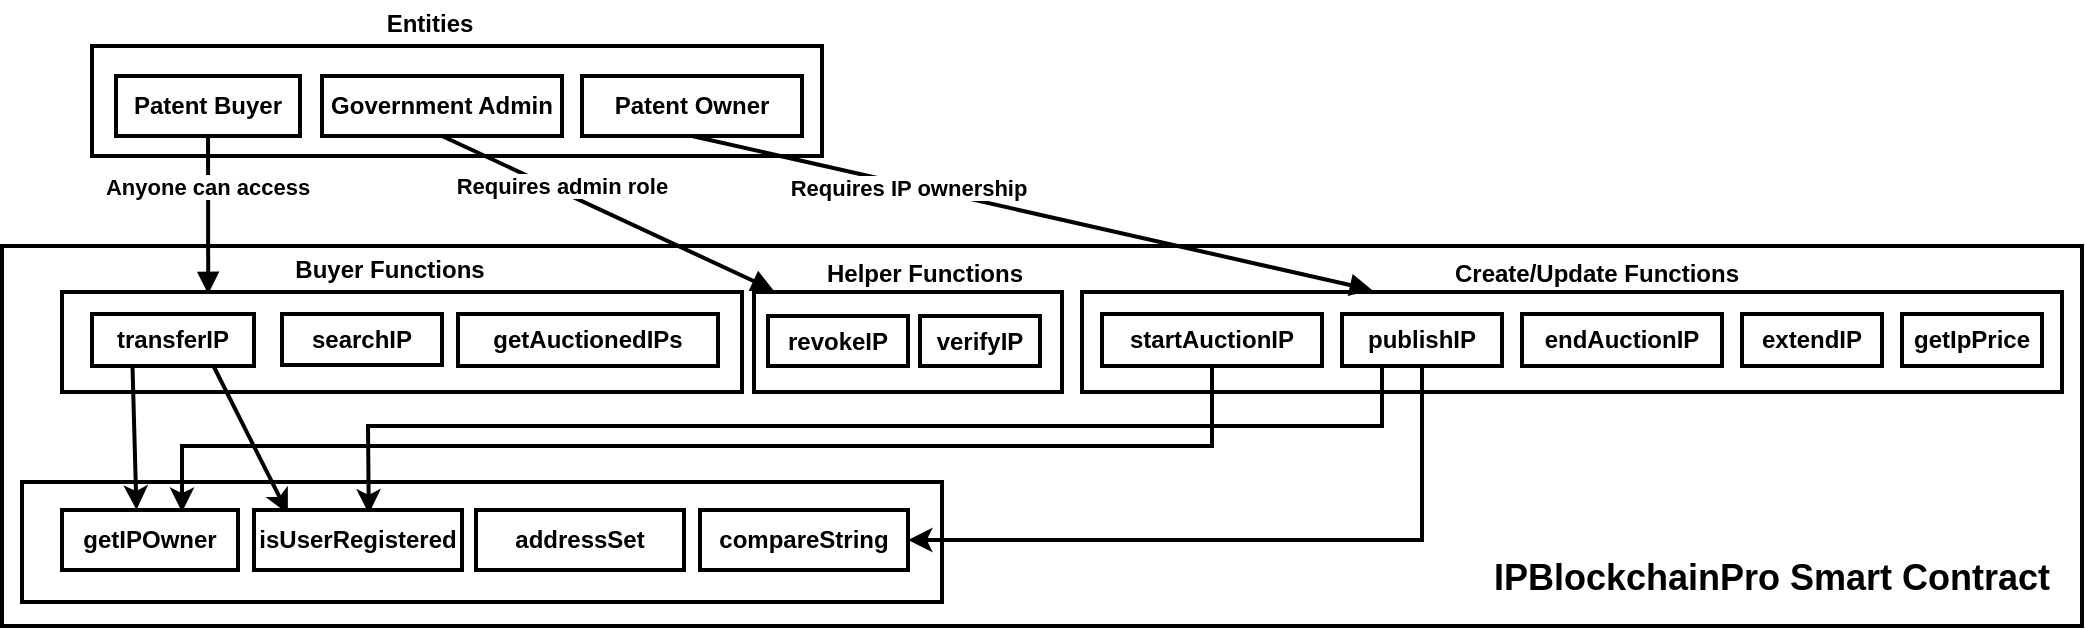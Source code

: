 <mxfile version="26.1.2">
  <diagram name="Page-1" id="2_DsXJcMFA6abNj_zJDH">
    <mxGraphModel dx="1426" dy="747" grid="1" gridSize="10" guides="1" tooltips="1" connect="1" arrows="1" fold="1" page="1" pageScale="1" pageWidth="827" pageHeight="1169" math="0" shadow="0">
      <root>
        <mxCell id="0" />
        <mxCell id="1" parent="0" />
        <mxCell id="LrcGKMAgqEGhQ38v0Edy-1" value="" style="whiteSpace=wrap;strokeWidth=2;movable=1;resizable=1;rotatable=1;deletable=1;editable=1;locked=0;connectable=1;" parent="1" vertex="1">
          <mxGeometry x="30" y="250" width="1040" height="190" as="geometry" />
        </mxCell>
        <mxCell id="wzRmupzMMeGvJA5d4_MF-13" value="" style="whiteSpace=wrap;strokeWidth=2;" vertex="1" parent="1">
          <mxGeometry x="570" y="273" width="490" height="50" as="geometry" />
        </mxCell>
        <mxCell id="LrcGKMAgqEGhQ38v0Edy-2" value="" style="whiteSpace=wrap;strokeWidth=2;" parent="1" vertex="1">
          <mxGeometry x="40" y="368" width="460" height="60" as="geometry" />
        </mxCell>
        <mxCell id="LrcGKMAgqEGhQ38v0Edy-3" value="" style="whiteSpace=wrap;strokeWidth=2;" parent="1" vertex="1">
          <mxGeometry x="60" y="273" width="340" height="50" as="geometry" />
        </mxCell>
        <mxCell id="LrcGKMAgqEGhQ38v0Edy-8" value="Entities" style="whiteSpace=wrap;strokeWidth=2;" parent="1" vertex="1">
          <mxGeometry x="75" y="150" width="365" height="55" as="geometry" />
        </mxCell>
        <mxCell id="LrcGKMAgqEGhQ38v0Edy-9" value="Government Admin" style="whiteSpace=wrap;strokeWidth=2;fontStyle=1" parent="1" vertex="1">
          <mxGeometry x="190" y="165" width="120" height="30" as="geometry" />
        </mxCell>
        <mxCell id="LrcGKMAgqEGhQ38v0Edy-11" value="Patent Buyer" style="whiteSpace=wrap;strokeWidth=2;fontStyle=1" parent="1" vertex="1">
          <mxGeometry x="87" y="165" width="92" height="30" as="geometry" />
        </mxCell>
        <mxCell id="LrcGKMAgqEGhQ38v0Edy-12" value="publishIP" style="whiteSpace=wrap;strokeWidth=2;fontStyle=1" parent="1" vertex="1">
          <mxGeometry x="700" y="284" width="80" height="26" as="geometry" />
        </mxCell>
        <mxCell id="LrcGKMAgqEGhQ38v0Edy-13" value="startAuctionIP" style="whiteSpace=wrap;strokeWidth=2;fontStyle=1" parent="1" vertex="1">
          <mxGeometry x="580" y="284" width="110" height="26" as="geometry" />
        </mxCell>
        <mxCell id="LrcGKMAgqEGhQ38v0Edy-14" value="endAuctionIP" style="whiteSpace=wrap;strokeWidth=2;fontStyle=1" parent="1" vertex="1">
          <mxGeometry x="790" y="284" width="100" height="26" as="geometry" />
        </mxCell>
        <mxCell id="LrcGKMAgqEGhQ38v0Edy-15" value="extendIP" style="whiteSpace=wrap;strokeWidth=2;fontStyle=1" parent="1" vertex="1">
          <mxGeometry x="900" y="284" width="70" height="26" as="geometry" />
        </mxCell>
        <mxCell id="LrcGKMAgqEGhQ38v0Edy-16" value="getIpPrice" style="whiteSpace=wrap;strokeWidth=2;fontStyle=1" parent="1" vertex="1">
          <mxGeometry x="980" y="284" width="70" height="26" as="geometry" />
        </mxCell>
        <mxCell id="LrcGKMAgqEGhQ38v0Edy-17" value="transferIP" style="whiteSpace=wrap;strokeWidth=2;fontStyle=1" parent="1" vertex="1">
          <mxGeometry x="75" y="284" width="81" height="26" as="geometry" />
        </mxCell>
        <mxCell id="LrcGKMAgqEGhQ38v0Edy-18" value="searchIP" style="whiteSpace=wrap;strokeWidth=2;fontStyle=1" parent="1" vertex="1">
          <mxGeometry x="170" y="284" width="80" height="25.5" as="geometry" />
        </mxCell>
        <mxCell id="LrcGKMAgqEGhQ38v0Edy-19" value="getAuctionedIPs" style="whiteSpace=wrap;strokeWidth=2;fontStyle=1" parent="1" vertex="1">
          <mxGeometry x="258" y="284" width="130" height="26" as="geometry" />
        </mxCell>
        <mxCell id="LrcGKMAgqEGhQ38v0Edy-20" value="getIPOwner" style="whiteSpace=wrap;strokeWidth=2;fontStyle=1" parent="1" vertex="1">
          <mxGeometry x="60" y="382" width="88" height="30" as="geometry" />
        </mxCell>
        <mxCell id="LrcGKMAgqEGhQ38v0Edy-29" value="Requires admin role" style="curved=1;startArrow=none;endArrow=block;exitX=0.5;exitY=1;entryX=0.064;entryY=-0.016;rounded=0;entryDx=0;entryDy=0;entryPerimeter=0;strokeWidth=2;fontStyle=1" parent="1" source="LrcGKMAgqEGhQ38v0Edy-9" target="wzRmupzMMeGvJA5d4_MF-6" edge="1">
          <mxGeometry x="-0.29" y="3" relative="1" as="geometry">
            <Array as="points" />
            <mxPoint x="527.0" y="275" as="targetPoint" />
            <mxPoint as="offset" />
          </mxGeometry>
        </mxCell>
        <mxCell id="LrcGKMAgqEGhQ38v0Edy-30" value="Requires IP ownership" style="curved=1;startArrow=none;endArrow=block;rounded=0;entryX=0.296;entryY=-0.02;entryDx=0;entryDy=0;entryPerimeter=0;exitX=0.5;exitY=1;exitDx=0;exitDy=0;strokeWidth=2;fontStyle=1" parent="1" source="wzRmupzMMeGvJA5d4_MF-14" target="wzRmupzMMeGvJA5d4_MF-13" edge="1">
          <mxGeometry x="-0.36" y="-1" relative="1" as="geometry">
            <Array as="points" />
            <mxPoint x="412.657" y="135" as="sourcePoint" />
            <mxPoint x="931.626" y="273" as="targetPoint" />
            <mxPoint as="offset" />
          </mxGeometry>
        </mxCell>
        <mxCell id="LrcGKMAgqEGhQ38v0Edy-31" value="Anyone can access" style="curved=1;startArrow=none;endArrow=block;rounded=0;entryX=0.215;entryY=0.021;entryDx=0;entryDy=0;entryPerimeter=0;strokeWidth=2;fontStyle=1" parent="1" source="LrcGKMAgqEGhQ38v0Edy-11" target="LrcGKMAgqEGhQ38v0Edy-3" edge="1">
          <mxGeometry x="-0.367" relative="1" as="geometry">
            <Array as="points" />
            <mxPoint as="offset" />
          </mxGeometry>
        </mxCell>
        <mxCell id="wzRmupzMMeGvJA5d4_MF-1" value="Buyer Functions" style="text;html=1;align=center;verticalAlign=middle;whiteSpace=wrap;rounded=0;fontStyle=1;fontSize=12;" vertex="1" parent="1">
          <mxGeometry x="170" y="250" width="107.5" height="23" as="geometry" />
        </mxCell>
        <mxCell id="wzRmupzMMeGvJA5d4_MF-3" value="" style="endArrow=classic;html=1;rounded=0;exitX=0.75;exitY=1;exitDx=0;exitDy=0;entryX=0.163;entryY=0.061;entryDx=0;entryDy=0;entryPerimeter=0;strokeWidth=2;" edge="1" parent="1" source="LrcGKMAgqEGhQ38v0Edy-17" target="wzRmupzMMeGvJA5d4_MF-9">
          <mxGeometry width="50" height="50" relative="1" as="geometry">
            <mxPoint x="500" y="520" as="sourcePoint" />
            <mxPoint x="173.328" y="463.35" as="targetPoint" />
          </mxGeometry>
        </mxCell>
        <mxCell id="wzRmupzMMeGvJA5d4_MF-4" value="" style="endArrow=classic;html=1;rounded=0;exitX=0.5;exitY=1;exitDx=0;exitDy=0;strokeWidth=2;" edge="1" parent="1" source="LrcGKMAgqEGhQ38v0Edy-13">
          <mxGeometry width="50" height="50" relative="1" as="geometry">
            <mxPoint x="580" y="460" as="sourcePoint" />
            <mxPoint x="120" y="383" as="targetPoint" />
            <Array as="points">
              <mxPoint x="635" y="350" />
              <mxPoint x="370" y="350" />
              <mxPoint x="120" y="350" />
            </Array>
          </mxGeometry>
        </mxCell>
        <mxCell id="wzRmupzMMeGvJA5d4_MF-5" value="" style="endArrow=classic;html=1;rounded=0;exitX=0.25;exitY=1;exitDx=0;exitDy=0;entryX=0.423;entryY=-0.002;entryDx=0;entryDy=0;entryPerimeter=0;strokeWidth=2;" edge="1" parent="1" source="LrcGKMAgqEGhQ38v0Edy-17" target="LrcGKMAgqEGhQ38v0Edy-20">
          <mxGeometry width="50" height="50" relative="1" as="geometry">
            <mxPoint x="520" y="370" as="sourcePoint" />
            <mxPoint x="570" y="320" as="targetPoint" />
          </mxGeometry>
        </mxCell>
        <mxCell id="wzRmupzMMeGvJA5d4_MF-6" value="" style="whiteSpace=wrap;strokeWidth=2;" vertex="1" parent="1">
          <mxGeometry x="406" y="273" width="154" height="50" as="geometry" />
        </mxCell>
        <mxCell id="LrcGKMAgqEGhQ38v0Edy-6" value="revokeIP" style="whiteSpace=wrap;strokeWidth=2;fontStyle=1" parent="1" vertex="1">
          <mxGeometry x="413" y="285" width="70" height="25" as="geometry" />
        </mxCell>
        <mxCell id="LrcGKMAgqEGhQ38v0Edy-7" value="verifyIP" style="whiteSpace=wrap;strokeWidth=2;fontStyle=1" parent="1" vertex="1">
          <mxGeometry x="489" y="285" width="60" height="25" as="geometry" />
        </mxCell>
        <mxCell id="wzRmupzMMeGvJA5d4_MF-7" value="Helper Functions" style="text;html=1;align=center;verticalAlign=middle;whiteSpace=wrap;rounded=0;fontStyle=1;fontSize=12;" vertex="1" parent="1">
          <mxGeometry x="414" y="250" width="154.5" height="27" as="geometry" />
        </mxCell>
        <mxCell id="wzRmupzMMeGvJA5d4_MF-8" value="" style="endArrow=classic;html=1;rounded=0;exitX=0.25;exitY=1;exitDx=0;exitDy=0;entryX=0.552;entryY=0.061;entryDx=0;entryDy=0;entryPerimeter=0;strokeWidth=2;" edge="1" parent="1" source="LrcGKMAgqEGhQ38v0Edy-12" target="wzRmupzMMeGvJA5d4_MF-9">
          <mxGeometry width="50" height="50" relative="1" as="geometry">
            <mxPoint x="640" y="210" as="sourcePoint" />
            <mxPoint x="213" y="464" as="targetPoint" />
            <Array as="points">
              <mxPoint x="720" y="340" />
              <mxPoint x="470" y="340" />
              <mxPoint x="213" y="340" />
            </Array>
          </mxGeometry>
        </mxCell>
        <mxCell id="wzRmupzMMeGvJA5d4_MF-9" value="isUserRegistered" style="whiteSpace=wrap;strokeWidth=2;fontStyle=1" vertex="1" parent="1">
          <mxGeometry x="156" y="382" width="104" height="30" as="geometry" />
        </mxCell>
        <mxCell id="wzRmupzMMeGvJA5d4_MF-10" value="" style="endArrow=classic;html=1;rounded=0;exitX=0.5;exitY=1;exitDx=0;exitDy=0;entryX=1;entryY=0.5;entryDx=0;entryDy=0;strokeWidth=2;" edge="1" parent="1" source="LrcGKMAgqEGhQ38v0Edy-12" target="wzRmupzMMeGvJA5d4_MF-12">
          <mxGeometry width="50" height="50" relative="1" as="geometry">
            <mxPoint x="980" y="350" as="sourcePoint" />
            <mxPoint x="1488.36" y="467.432" as="targetPoint" />
            <Array as="points">
              <mxPoint x="740" y="350" />
              <mxPoint x="740" y="397" />
            </Array>
          </mxGeometry>
        </mxCell>
        <mxCell id="wzRmupzMMeGvJA5d4_MF-11" value="addressSet" style="whiteSpace=wrap;strokeWidth=2;fontStyle=1" vertex="1" parent="1">
          <mxGeometry x="267" y="382" width="104" height="30" as="geometry" />
        </mxCell>
        <mxCell id="wzRmupzMMeGvJA5d4_MF-12" value="compareString" style="whiteSpace=wrap;strokeWidth=2;fontStyle=1" vertex="1" parent="1">
          <mxGeometry x="379" y="382" width="104" height="30" as="geometry" />
        </mxCell>
        <mxCell id="wzRmupzMMeGvJA5d4_MF-14" value="Patent Owner" style="whiteSpace=wrap;strokeWidth=2;fontStyle=1" vertex="1" parent="1">
          <mxGeometry x="320" y="165" width="110" height="30" as="geometry" />
        </mxCell>
        <mxCell id="wzRmupzMMeGvJA5d4_MF-15" value="Entities" style="text;html=1;align=center;verticalAlign=middle;whiteSpace=wrap;rounded=0;fontStyle=1;fontSize=12;" vertex="1" parent="1">
          <mxGeometry x="190" y="127" width="107.5" height="23" as="geometry" />
        </mxCell>
        <mxCell id="wzRmupzMMeGvJA5d4_MF-16" value="IPBlockchainPro Smart Contract" style="text;html=1;align=center;verticalAlign=middle;whiteSpace=wrap;rounded=0;fontStyle=1;fontSize=18;" vertex="1" parent="1">
          <mxGeometry x="770" y="403" width="290" height="25" as="geometry" />
        </mxCell>
        <mxCell id="wzRmupzMMeGvJA5d4_MF-17" value="Create/Update Functions" style="text;html=1;align=center;verticalAlign=middle;whiteSpace=wrap;rounded=0;fontStyle=1;fontSize=12;" vertex="1" parent="1">
          <mxGeometry x="750" y="250" width="154.5" height="27" as="geometry" />
        </mxCell>
      </root>
    </mxGraphModel>
  </diagram>
</mxfile>
